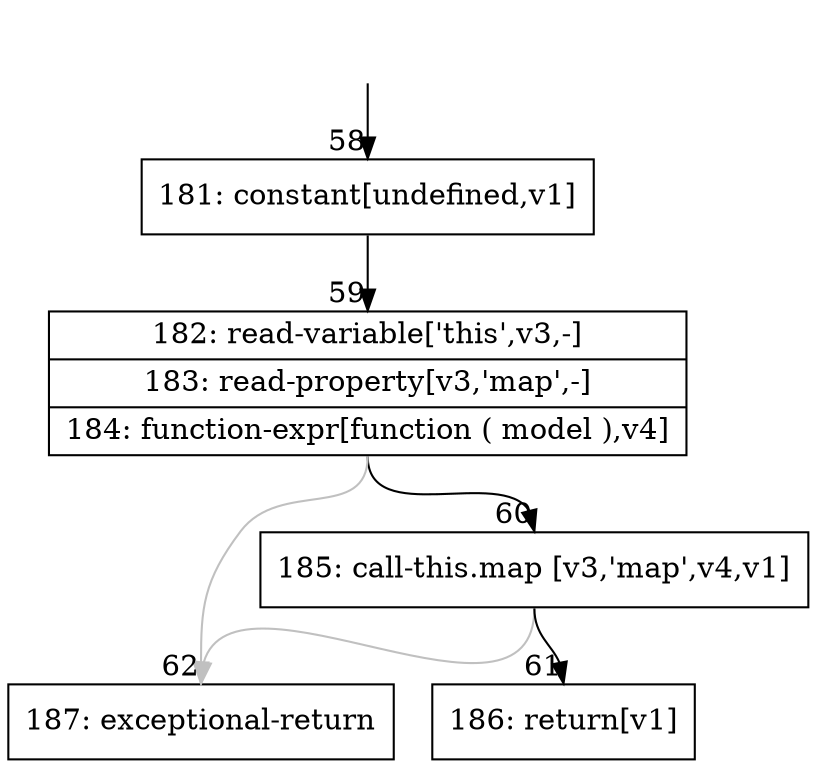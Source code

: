 digraph {
rankdir="TD"
BB_entry4[shape=none,label=""];
BB_entry4 -> BB58 [tailport=s, headport=n, headlabel="    58"]
BB58 [shape=record label="{181: constant[undefined,v1]}" ] 
BB58 -> BB59 [tailport=s, headport=n, headlabel="      59"]
BB59 [shape=record label="{182: read-variable['this',v3,-]|183: read-property[v3,'map',-]|184: function-expr[function ( model ),v4]}" ] 
BB59 -> BB60 [tailport=s, headport=n, headlabel="      60"]
BB59 -> BB62 [tailport=s, headport=n, color=gray, headlabel="      62"]
BB60 [shape=record label="{185: call-this.map [v3,'map',v4,v1]}" ] 
BB60 -> BB61 [tailport=s, headport=n, headlabel="      61"]
BB60 -> BB62 [tailport=s, headport=n, color=gray]
BB61 [shape=record label="{186: return[v1]}" ] 
BB62 [shape=record label="{187: exceptional-return}" ] 
//#$~ 100
}
